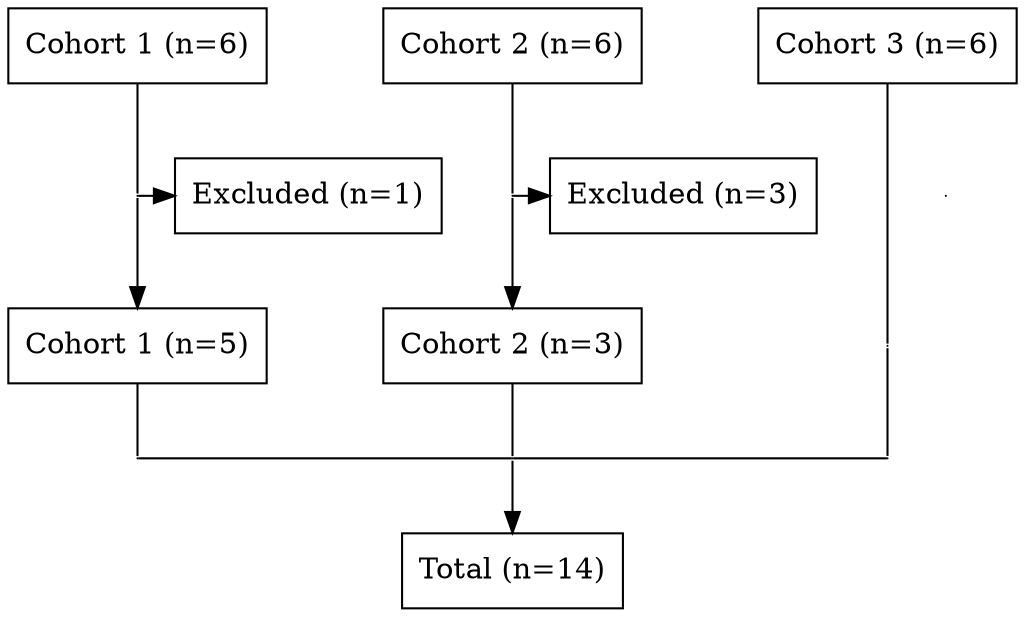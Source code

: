 digraph consort_diagram {
  graph [layout = dot]





# node definitions with substituted label text
  node [shape = rectangle, fillcolor = Biege, style="", fillcolor = "", color = ""]

node1 [label = "Cohort 1 (n=6)"]
node2 [label = "Cohort 2 (n=6)"]
node3 [label = "Cohort 3 (n=6)"]
node4 [label = "Excluded (n=1)\l"]
node5 [label = "Excluded (n=3)\l"]
node7 [label = "Cohort 1 (n=5)"]
node8 [label = "Cohort 2 (n=3)"]
node10 [label = "Total (n=14)"]


## Invisible point node for joints

node [shape = point, width = 0]

P1 P2 P3 P4 P5

subgraph {
  rank = same; rankdir = LR; node1; node2; node3;
  }
subgraph {
  rank = same; rankdir = LR; P1; node4;
  }
subgraph {
  rank = same; rankdir = LR; node7; node8; node9;
  }
subgraph {
  rank = same; rankdir = LR; node4; node5; node6;
  }
subgraph {
  rank = same; rankdir = LR; P2; node5;
  }
subgraph {
  rank = same; rankdir = LR; node4; node5;
  }
subgraph {
  rank = same; rankdir = LR; P3; P4; P5;
  }

edge[style=""];

node1 -> P1 [arrowhead = none];
P1 -> node4;
P1 -> node7;
node2 -> P2 [arrowhead = none];
P2 -> node5;
P2 -> node8;
P4 -> node10;
node7 -> P3 [arrowhead = none];
node8 -> P4 [arrowhead = none];
node9 -> P5 [arrowhead = none];
P3 -> P4 -> P5 [arrowhead = none, minlen = 10];

node3 -> node9 [arrowhead = none];


}
